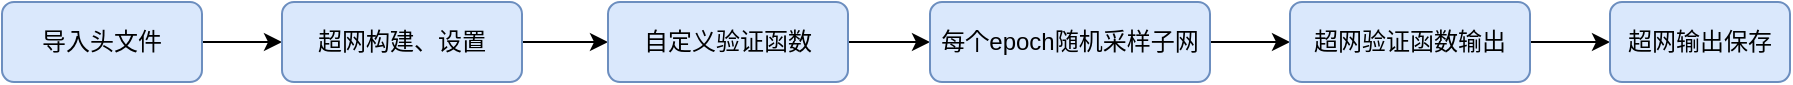 <mxfile version="20.2.2" type="github">
  <diagram id="ZEDSErjurSb--ElszAQZ" name="第 1 页">
    <mxGraphModel dx="872" dy="468" grid="1" gridSize="10" guides="1" tooltips="1" connect="1" arrows="1" fold="1" page="1" pageScale="1" pageWidth="827" pageHeight="1169" math="0" shadow="0">
      <root>
        <mxCell id="0" />
        <mxCell id="1" parent="0" />
        <mxCell id="RRjbRayA_8hJFMINaerB-1" value="" style="edgeStyle=orthogonalEdgeStyle;rounded=0;orthogonalLoop=1;jettySize=auto;html=1;" parent="1" source="RRjbRayA_8hJFMINaerB-2" target="RRjbRayA_8hJFMINaerB-4" edge="1">
          <mxGeometry relative="1" as="geometry" />
        </mxCell>
        <mxCell id="RRjbRayA_8hJFMINaerB-2" value="导入头文件" style="rounded=1;whiteSpace=wrap;html=1;fontSize=12;glass=0;strokeWidth=1;shadow=0;fillColor=#dae8fc;strokeColor=#6c8ebf;" parent="1" vertex="1">
          <mxGeometry x="80" y="210" width="100" height="40" as="geometry" />
        </mxCell>
        <mxCell id="RRjbRayA_8hJFMINaerB-3" value="" style="edgeStyle=orthogonalEdgeStyle;rounded=0;orthogonalLoop=1;jettySize=auto;html=1;" parent="1" source="RRjbRayA_8hJFMINaerB-4" target="RRjbRayA_8hJFMINaerB-6" edge="1">
          <mxGeometry relative="1" as="geometry" />
        </mxCell>
        <mxCell id="RRjbRayA_8hJFMINaerB-4" value="超网构建、设置" style="rounded=1;whiteSpace=wrap;html=1;fontSize=12;glass=0;strokeWidth=1;shadow=0;fillColor=#dae8fc;strokeColor=#6c8ebf;" parent="1" vertex="1">
          <mxGeometry x="220" y="210" width="120" height="40" as="geometry" />
        </mxCell>
        <mxCell id="RRjbRayA_8hJFMINaerB-5" value="" style="edgeStyle=orthogonalEdgeStyle;rounded=0;orthogonalLoop=1;jettySize=auto;html=1;" parent="1" source="RRjbRayA_8hJFMINaerB-6" target="RRjbRayA_8hJFMINaerB-7" edge="1">
          <mxGeometry relative="1" as="geometry" />
        </mxCell>
        <mxCell id="RRjbRayA_8hJFMINaerB-6" value="自定义验证函数" style="rounded=1;whiteSpace=wrap;html=1;fontSize=12;glass=0;strokeWidth=1;shadow=0;fillColor=#dae8fc;strokeColor=#6c8ebf;" parent="1" vertex="1">
          <mxGeometry x="383" y="210" width="120" height="40" as="geometry" />
        </mxCell>
        <mxCell id="mPaliDgNY3yW5I1ZMUyb-2" value="" style="edgeStyle=orthogonalEdgeStyle;rounded=0;orthogonalLoop=1;jettySize=auto;html=1;" edge="1" parent="1" source="RRjbRayA_8hJFMINaerB-7" target="mPaliDgNY3yW5I1ZMUyb-1">
          <mxGeometry relative="1" as="geometry" />
        </mxCell>
        <mxCell id="RRjbRayA_8hJFMINaerB-7" value="每个epoch随机采样子网" style="rounded=1;whiteSpace=wrap;html=1;fontSize=12;glass=0;strokeWidth=1;shadow=0;fillColor=#dae8fc;strokeColor=#6c8ebf;" parent="1" vertex="1">
          <mxGeometry x="544" y="210" width="140" height="40" as="geometry" />
        </mxCell>
        <mxCell id="mPaliDgNY3yW5I1ZMUyb-4" value="" style="edgeStyle=orthogonalEdgeStyle;rounded=0;orthogonalLoop=1;jettySize=auto;html=1;" edge="1" parent="1" source="mPaliDgNY3yW5I1ZMUyb-1" target="mPaliDgNY3yW5I1ZMUyb-3">
          <mxGeometry relative="1" as="geometry" />
        </mxCell>
        <mxCell id="mPaliDgNY3yW5I1ZMUyb-1" value="超网验证函数输出" style="rounded=1;whiteSpace=wrap;html=1;fontSize=12;glass=0;strokeWidth=1;shadow=0;fillColor=#dae8fc;strokeColor=#6c8ebf;" vertex="1" parent="1">
          <mxGeometry x="724" y="210" width="120" height="40" as="geometry" />
        </mxCell>
        <mxCell id="mPaliDgNY3yW5I1ZMUyb-3" value="超网输出保存" style="rounded=1;whiteSpace=wrap;html=1;fontSize=12;glass=0;strokeWidth=1;shadow=0;fillColor=#dae8fc;strokeColor=#6c8ebf;" vertex="1" parent="1">
          <mxGeometry x="884" y="210" width="90" height="40" as="geometry" />
        </mxCell>
      </root>
    </mxGraphModel>
  </diagram>
</mxfile>
